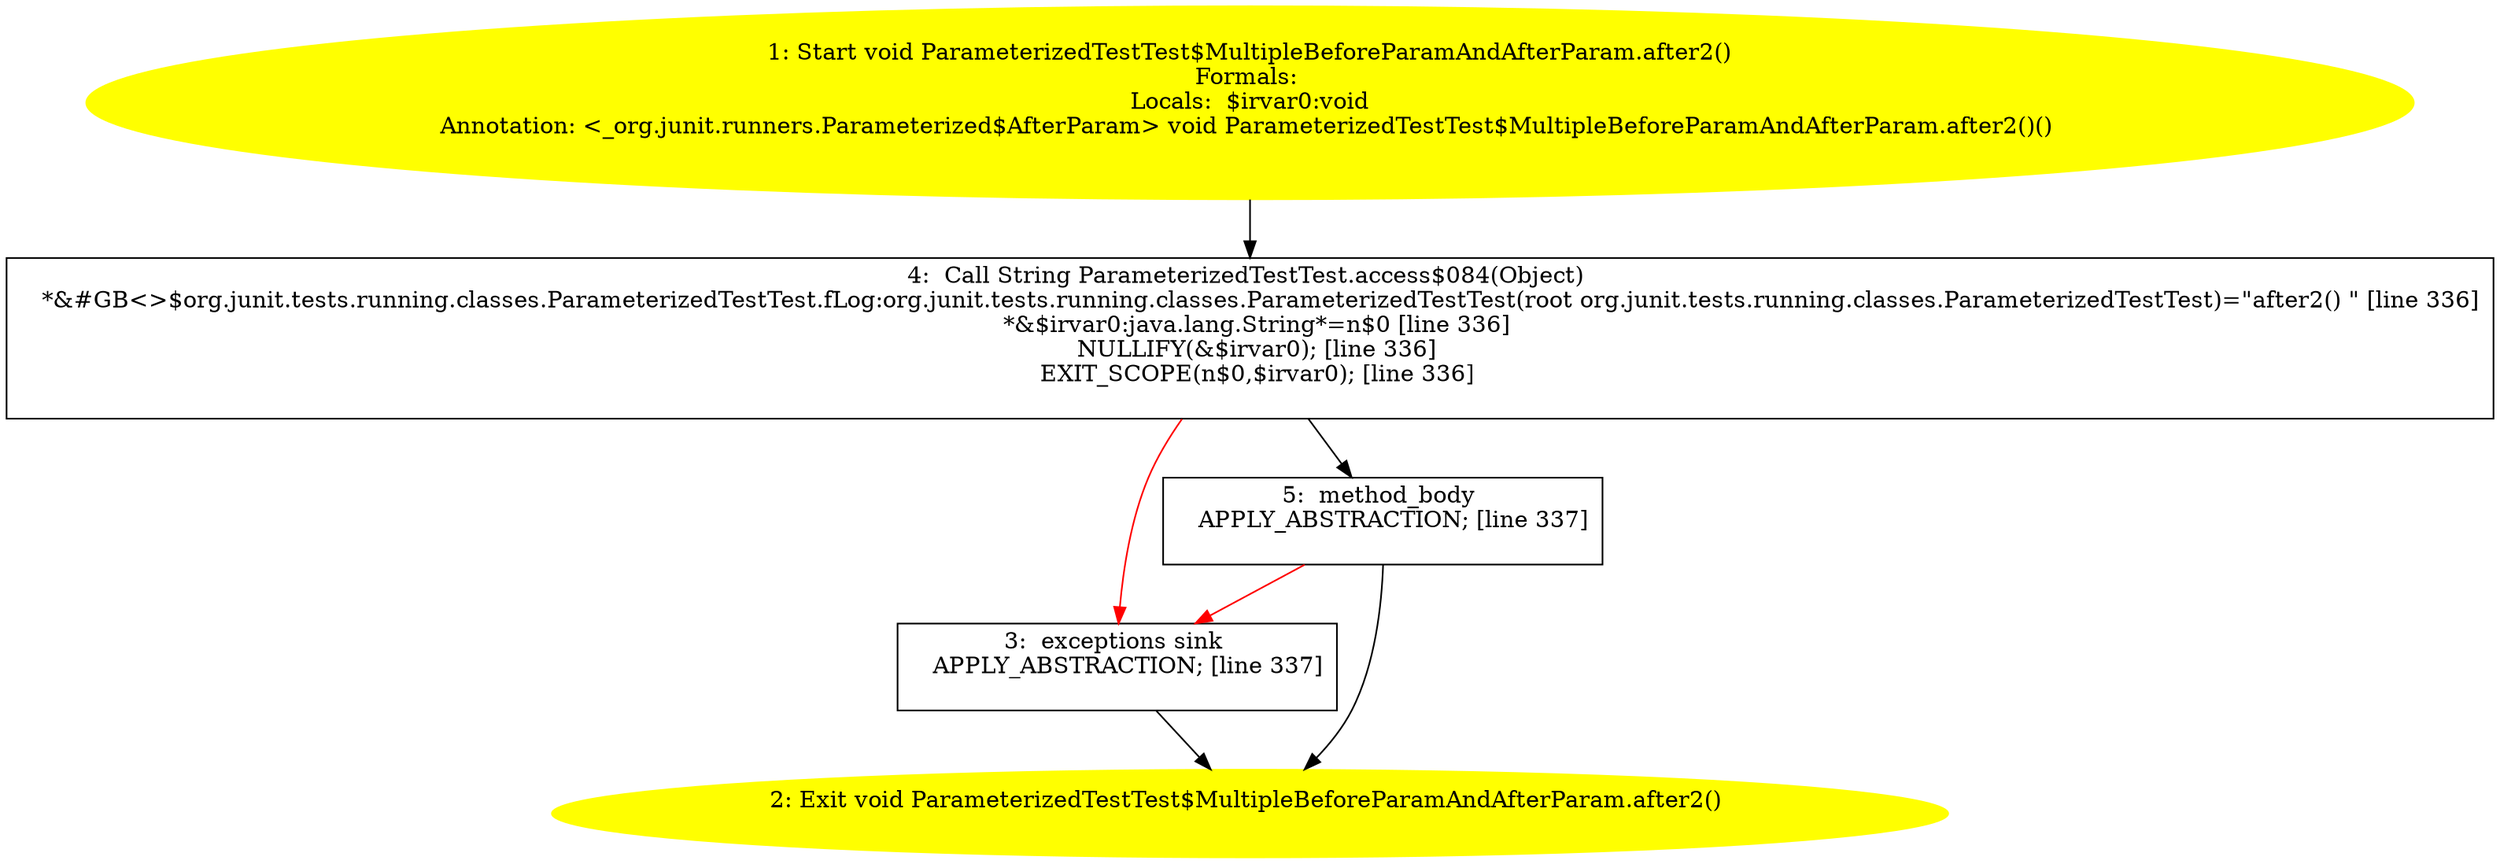 /* @generated */
digraph cfg {
"org.junit.tests.running.classes.ParameterizedTestTest$MultipleBeforeParamAndAfterParam.after2():void.19072a8aca0a32409d0840deea30baeb_1" [label="1: Start void ParameterizedTestTest$MultipleBeforeParamAndAfterParam.after2()\nFormals: \nLocals:  $irvar0:void\nAnnotation: <_org.junit.runners.Parameterized$AfterParam> void ParameterizedTestTest$MultipleBeforeParamAndAfterParam.after2()() \n  " color=yellow style=filled]
	

	 "org.junit.tests.running.classes.ParameterizedTestTest$MultipleBeforeParamAndAfterParam.after2():void.19072a8aca0a32409d0840deea30baeb_1" -> "org.junit.tests.running.classes.ParameterizedTestTest$MultipleBeforeParamAndAfterParam.after2():void.19072a8aca0a32409d0840deea30baeb_4" ;
"org.junit.tests.running.classes.ParameterizedTestTest$MultipleBeforeParamAndAfterParam.after2():void.19072a8aca0a32409d0840deea30baeb_2" [label="2: Exit void ParameterizedTestTest$MultipleBeforeParamAndAfterParam.after2() \n  " color=yellow style=filled]
	

"org.junit.tests.running.classes.ParameterizedTestTest$MultipleBeforeParamAndAfterParam.after2():void.19072a8aca0a32409d0840deea30baeb_3" [label="3:  exceptions sink \n   APPLY_ABSTRACTION; [line 337]\n " shape="box"]
	

	 "org.junit.tests.running.classes.ParameterizedTestTest$MultipleBeforeParamAndAfterParam.after2():void.19072a8aca0a32409d0840deea30baeb_3" -> "org.junit.tests.running.classes.ParameterizedTestTest$MultipleBeforeParamAndAfterParam.after2():void.19072a8aca0a32409d0840deea30baeb_2" ;
"org.junit.tests.running.classes.ParameterizedTestTest$MultipleBeforeParamAndAfterParam.after2():void.19072a8aca0a32409d0840deea30baeb_4" [label="4:  Call String ParameterizedTestTest.access$084(Object) \n   *&#GB<>$org.junit.tests.running.classes.ParameterizedTestTest.fLog:org.junit.tests.running.classes.ParameterizedTestTest(root org.junit.tests.running.classes.ParameterizedTestTest)=\"after2() \" [line 336]\n  *&$irvar0:java.lang.String*=n$0 [line 336]\n  NULLIFY(&$irvar0); [line 336]\n  EXIT_SCOPE(n$0,$irvar0); [line 336]\n " shape="box"]
	

	 "org.junit.tests.running.classes.ParameterizedTestTest$MultipleBeforeParamAndAfterParam.after2():void.19072a8aca0a32409d0840deea30baeb_4" -> "org.junit.tests.running.classes.ParameterizedTestTest$MultipleBeforeParamAndAfterParam.after2():void.19072a8aca0a32409d0840deea30baeb_5" ;
	 "org.junit.tests.running.classes.ParameterizedTestTest$MultipleBeforeParamAndAfterParam.after2():void.19072a8aca0a32409d0840deea30baeb_4" -> "org.junit.tests.running.classes.ParameterizedTestTest$MultipleBeforeParamAndAfterParam.after2():void.19072a8aca0a32409d0840deea30baeb_3" [color="red" ];
"org.junit.tests.running.classes.ParameterizedTestTest$MultipleBeforeParamAndAfterParam.after2():void.19072a8aca0a32409d0840deea30baeb_5" [label="5:  method_body \n   APPLY_ABSTRACTION; [line 337]\n " shape="box"]
	

	 "org.junit.tests.running.classes.ParameterizedTestTest$MultipleBeforeParamAndAfterParam.after2():void.19072a8aca0a32409d0840deea30baeb_5" -> "org.junit.tests.running.classes.ParameterizedTestTest$MultipleBeforeParamAndAfterParam.after2():void.19072a8aca0a32409d0840deea30baeb_2" ;
	 "org.junit.tests.running.classes.ParameterizedTestTest$MultipleBeforeParamAndAfterParam.after2():void.19072a8aca0a32409d0840deea30baeb_5" -> "org.junit.tests.running.classes.ParameterizedTestTest$MultipleBeforeParamAndAfterParam.after2():void.19072a8aca0a32409d0840deea30baeb_3" [color="red" ];
}
